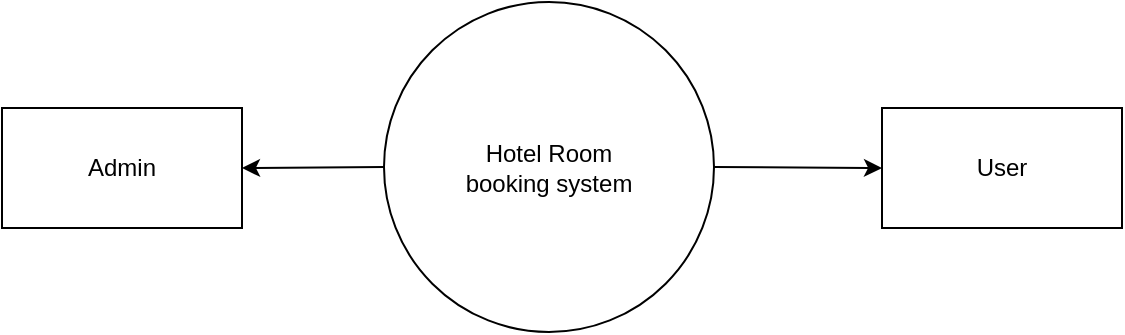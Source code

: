 <mxfile version="21.8.2" type="device">
  <diagram name="Page-1" id="cHT6LDWEiPxYoiGGgWD4">
    <mxGraphModel dx="794" dy="456" grid="1" gridSize="10" guides="1" tooltips="1" connect="1" arrows="1" fold="1" page="1" pageScale="1" pageWidth="827" pageHeight="1169" math="0" shadow="0">
      <root>
        <mxCell id="0" />
        <mxCell id="1" parent="0" />
        <mxCell id="rT1sAVsW1qzzDa5N15KU-1" value="Admin" style="rounded=0;whiteSpace=wrap;html=1;" parent="1" vertex="1">
          <mxGeometry x="140" y="555" width="120" height="60" as="geometry" />
        </mxCell>
        <mxCell id="rT1sAVsW1qzzDa5N15KU-2" value="User" style="rounded=0;whiteSpace=wrap;html=1;" parent="1" vertex="1">
          <mxGeometry x="580" y="555" width="120" height="60" as="geometry" />
        </mxCell>
        <mxCell id="rT1sAVsW1qzzDa5N15KU-3" value="Hotel Room &lt;br&gt;booking system" style="ellipse;whiteSpace=wrap;html=1;aspect=fixed;" parent="1" vertex="1">
          <mxGeometry x="331" y="502" width="165" height="165" as="geometry" />
        </mxCell>
        <mxCell id="rT1sAVsW1qzzDa5N15KU-4" value="" style="endArrow=classic;html=1;rounded=0;entryX=1;entryY=0.5;entryDx=0;entryDy=0;exitX=0;exitY=0.5;exitDx=0;exitDy=0;" parent="1" source="rT1sAVsW1qzzDa5N15KU-3" target="rT1sAVsW1qzzDa5N15KU-1" edge="1">
          <mxGeometry width="50" height="50" relative="1" as="geometry">
            <mxPoint x="380" y="640" as="sourcePoint" />
            <mxPoint x="430" y="590" as="targetPoint" />
          </mxGeometry>
        </mxCell>
        <mxCell id="rT1sAVsW1qzzDa5N15KU-5" value="" style="endArrow=classic;html=1;rounded=0;entryX=0;entryY=0.5;entryDx=0;entryDy=0;exitX=1;exitY=0.5;exitDx=0;exitDy=0;" parent="1" source="rT1sAVsW1qzzDa5N15KU-3" target="rT1sAVsW1qzzDa5N15KU-2" edge="1">
          <mxGeometry width="50" height="50" relative="1" as="geometry">
            <mxPoint x="380" y="640" as="sourcePoint" />
            <mxPoint x="430" y="590" as="targetPoint" />
          </mxGeometry>
        </mxCell>
      </root>
    </mxGraphModel>
  </diagram>
</mxfile>
